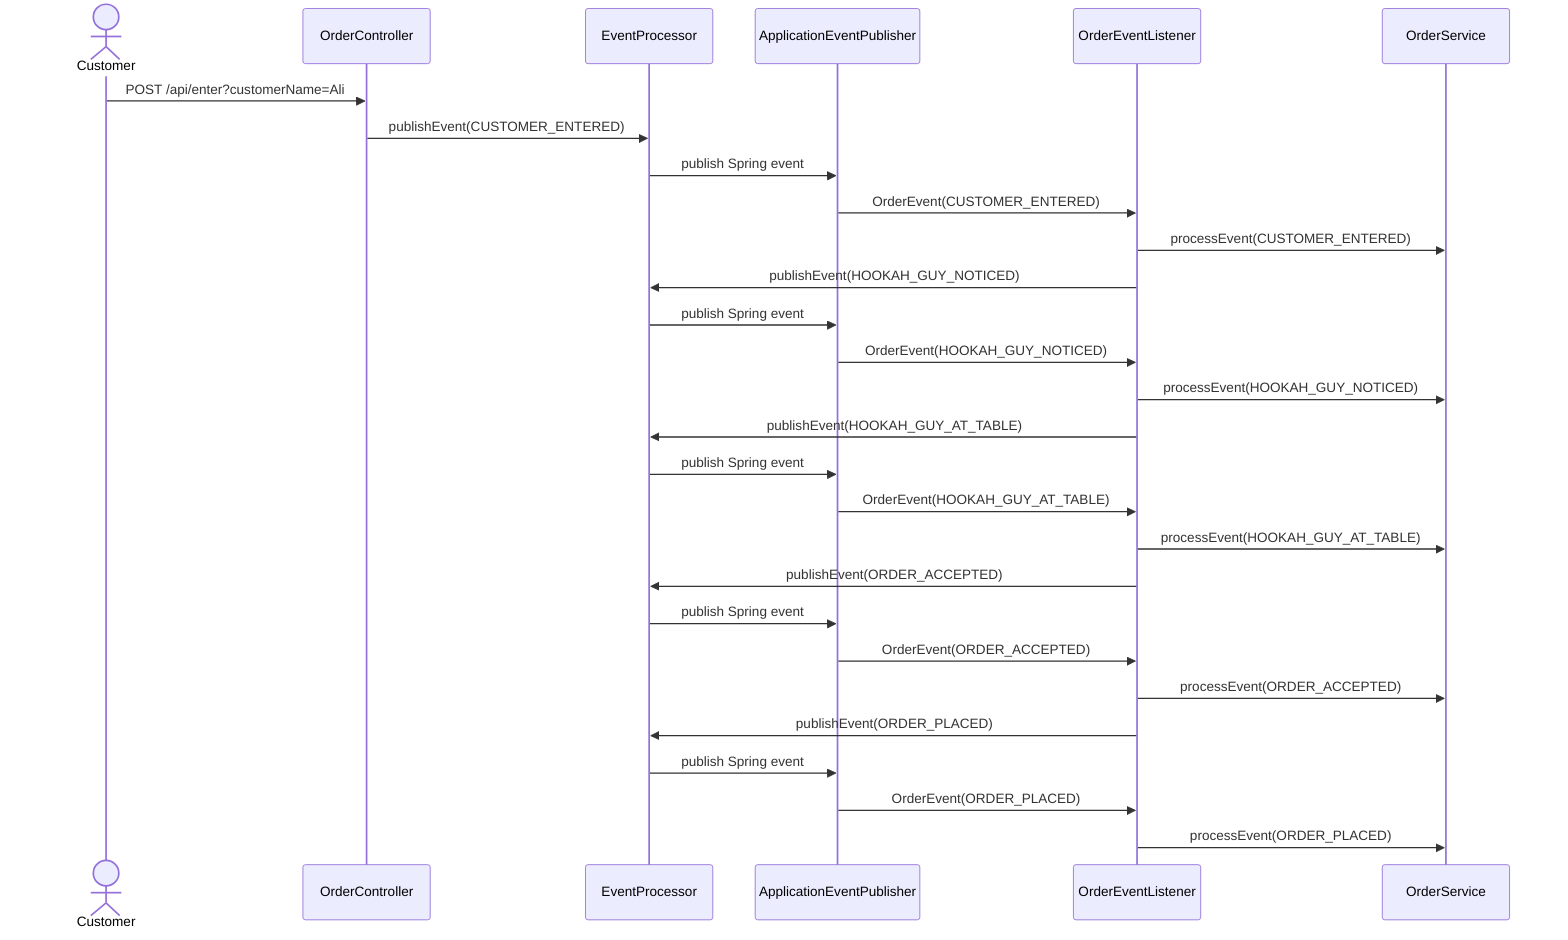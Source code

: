 sequenceDiagram
    actor Customer
    participant API as OrderController
    participant EventProc as EventProcessor
    participant SpringPub as ApplicationEventPublisher
    participant Listener as OrderEventListener
    participant Service as OrderService

    Customer->>API: POST /api/enter?customerName=Ali
    API->>EventProc: publishEvent(CUSTOMER_ENTERED)
    EventProc->>SpringPub: publish Spring event

    SpringPub->>Listener: OrderEvent(CUSTOMER_ENTERED)
    Listener->>Service: processEvent(CUSTOMER_ENTERED)
    Listener->>EventProc: publishEvent(HOOKAH_GUY_NOTICED)

    EventProc->>SpringPub: publish Spring event
    SpringPub->>Listener: OrderEvent(HOOKAH_GUY_NOTICED)
    Listener->>Service: processEvent(HOOKAH_GUY_NOTICED)
    Listener->>EventProc: publishEvent(HOOKAH_GUY_AT_TABLE)

    EventProc->>SpringPub: publish Spring event
    SpringPub->>Listener: OrderEvent(HOOKAH_GUY_AT_TABLE)
    Listener->>Service: processEvent(HOOKAH_GUY_AT_TABLE)
    Listener->>EventProc: publishEvent(ORDER_ACCEPTED)

    EventProc->>SpringPub: publish Spring event
    SpringPub->>Listener: OrderEvent(ORDER_ACCEPTED)
    Listener->>Service: processEvent(ORDER_ACCEPTED)
    Listener->>EventProc: publishEvent(ORDER_PLACED)

    EventProc->>SpringPub: publish Spring event
    SpringPub->>Listener: OrderEvent(ORDER_PLACED)
    Listener->>Service: processEvent(ORDER_PLACED)